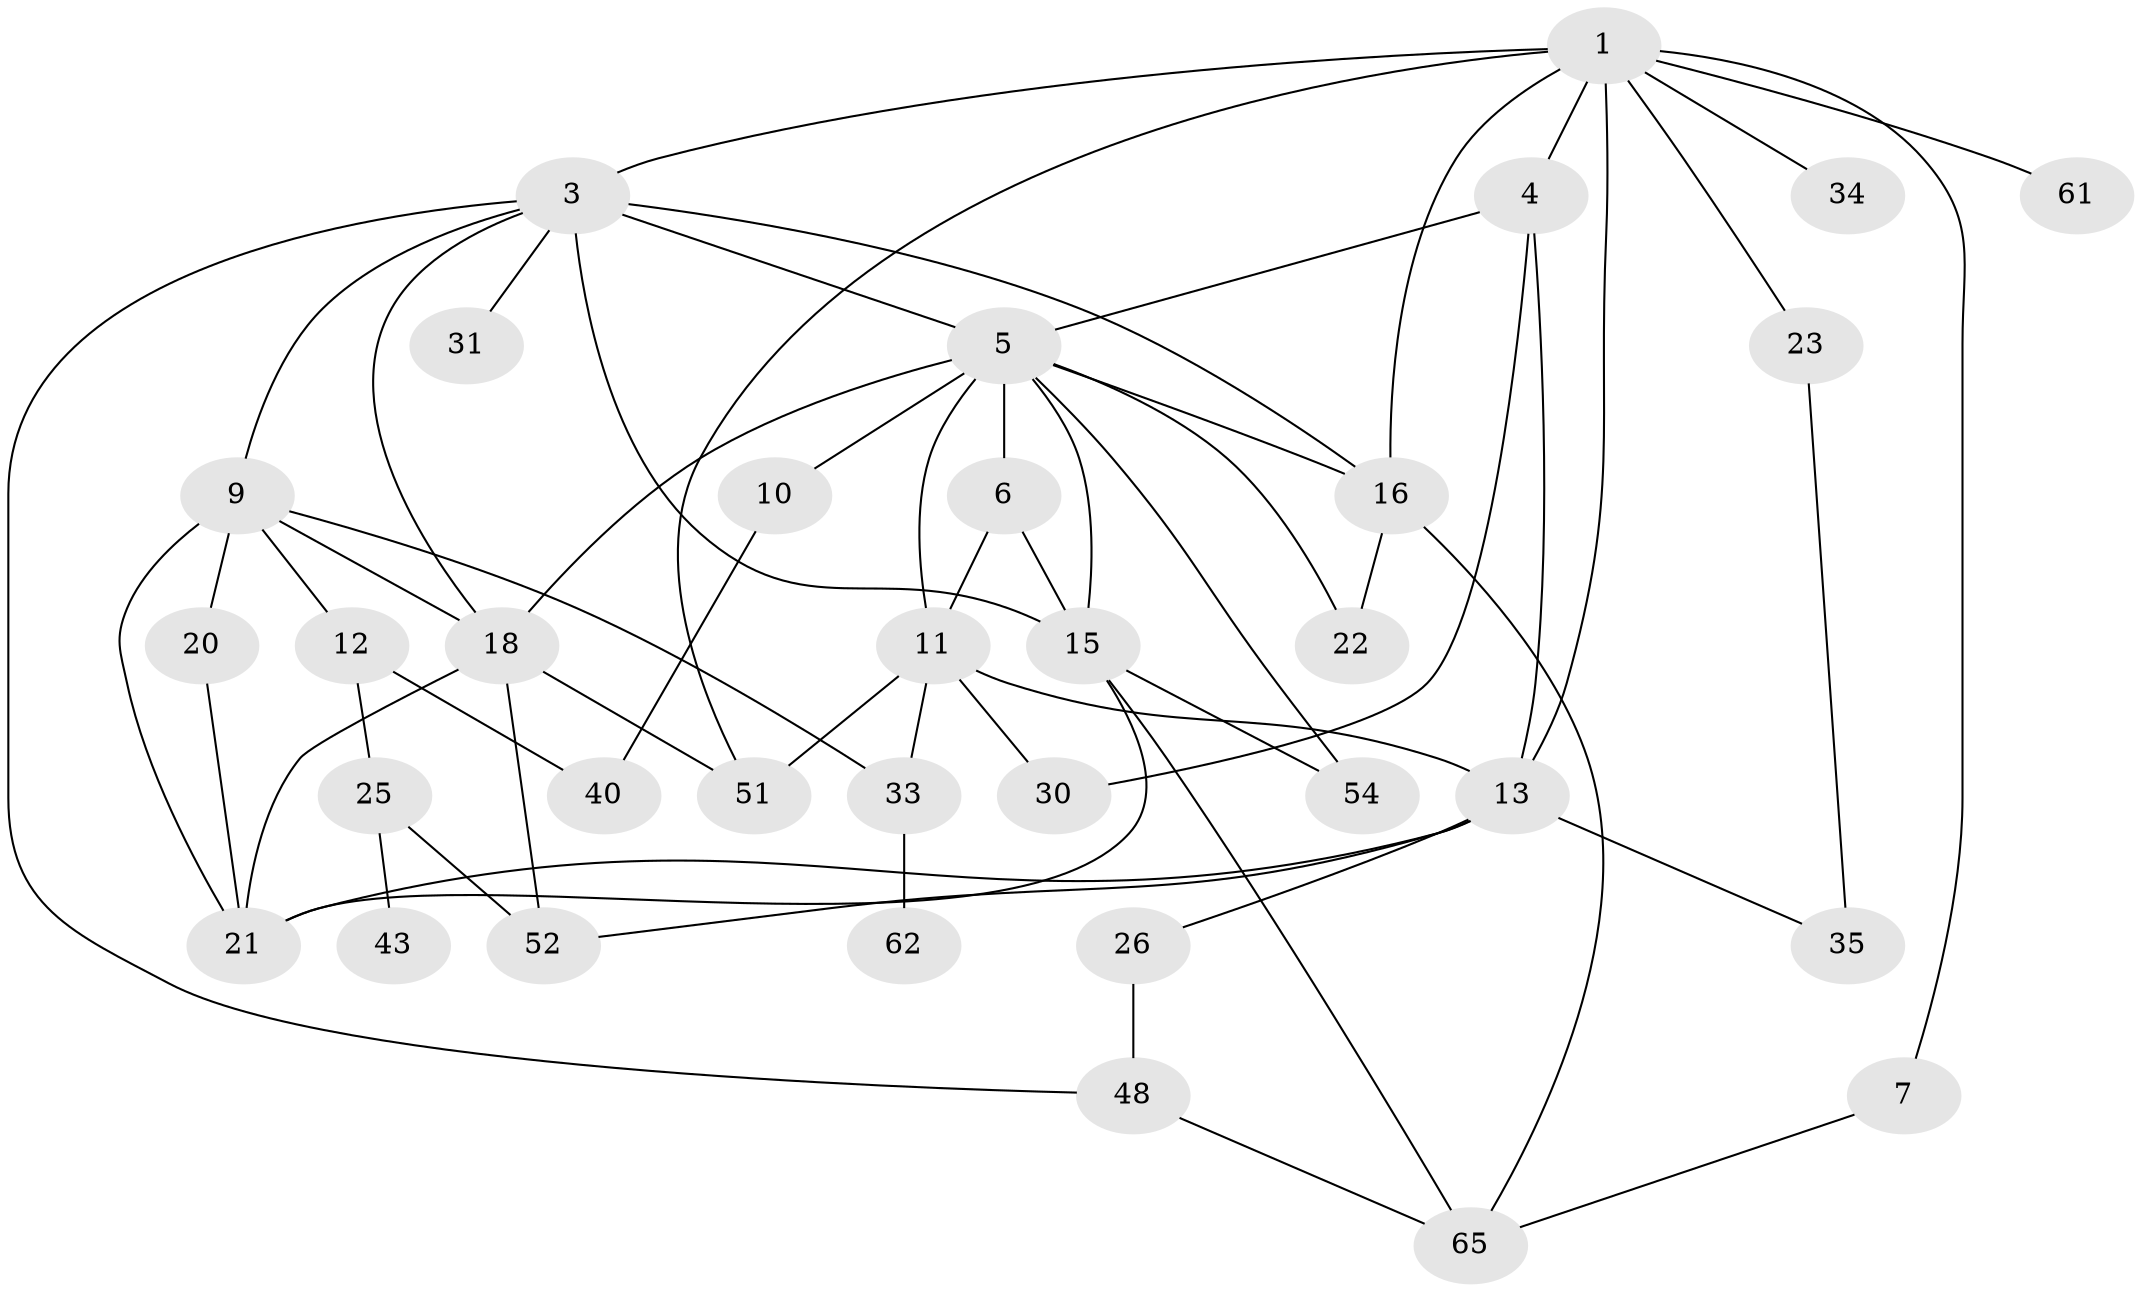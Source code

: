 // original degree distribution, {4: 0.13043478260869565, 7: 0.028985507246376812, 8: 0.014492753623188406, 3: 0.2463768115942029, 2: 0.2318840579710145, 5: 0.11594202898550725, 6: 0.014492753623188406, 1: 0.21739130434782608}
// Generated by graph-tools (version 1.1) at 2025/13/03/09/25 04:13:29]
// undirected, 34 vertices, 61 edges
graph export_dot {
graph [start="1"]
  node [color=gray90,style=filled];
  1 [super="+46+2+63"];
  3 [super="+24+32+19+38"];
  4;
  5 [super="+59+64+8"];
  6;
  7;
  9;
  10 [super="+67"];
  11 [super="+14+45"];
  12;
  13 [super="+36"];
  15 [super="+60+39"];
  16 [super="+56+29"];
  18 [super="+44+37"];
  20;
  21 [super="+28+50"];
  22;
  23;
  25;
  26;
  30;
  31;
  33 [super="+55"];
  34;
  35;
  40 [super="+47"];
  43;
  48;
  51 [super="+58"];
  52 [super="+53"];
  54;
  61;
  62;
  65;
  1 -- 7;
  1 -- 3 [weight=2];
  1 -- 61;
  1 -- 16;
  1 -- 34;
  1 -- 4;
  1 -- 51;
  1 -- 23;
  1 -- 13;
  3 -- 9;
  3 -- 16 [weight=2];
  3 -- 48;
  3 -- 15 [weight=2];
  3 -- 31;
  3 -- 18;
  3 -- 5;
  4 -- 5;
  4 -- 13;
  4 -- 30;
  5 -- 6;
  5 -- 22;
  5 -- 54;
  5 -- 11;
  5 -- 16;
  5 -- 18 [weight=2];
  5 -- 10;
  5 -- 15;
  6 -- 11;
  6 -- 15;
  7 -- 65;
  9 -- 12;
  9 -- 18;
  9 -- 20;
  9 -- 33;
  9 -- 21;
  10 -- 40;
  11 -- 33;
  11 -- 51;
  11 -- 13;
  11 -- 30;
  12 -- 25;
  12 -- 40;
  13 -- 26;
  13 -- 21;
  13 -- 35;
  13 -- 52;
  15 -- 54;
  15 -- 65;
  15 -- 21;
  16 -- 22;
  16 -- 65;
  18 -- 51;
  18 -- 21 [weight=2];
  18 -- 52;
  20 -- 21;
  23 -- 35;
  25 -- 43;
  25 -- 52;
  26 -- 48;
  33 -- 62;
  48 -- 65;
}
